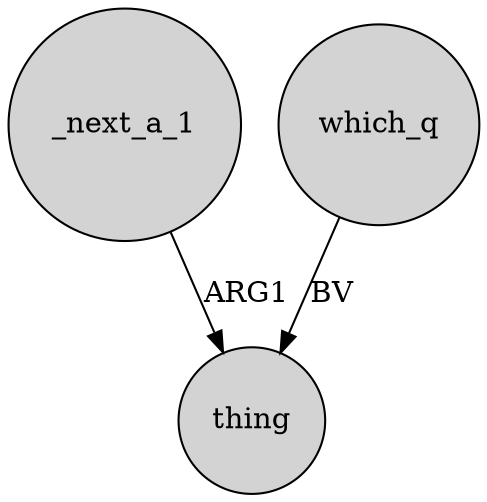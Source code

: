 digraph {
	node [shape=circle style=filled]
	_next_a_1 -> thing [label=ARG1]
	which_q -> thing [label=BV]
}
